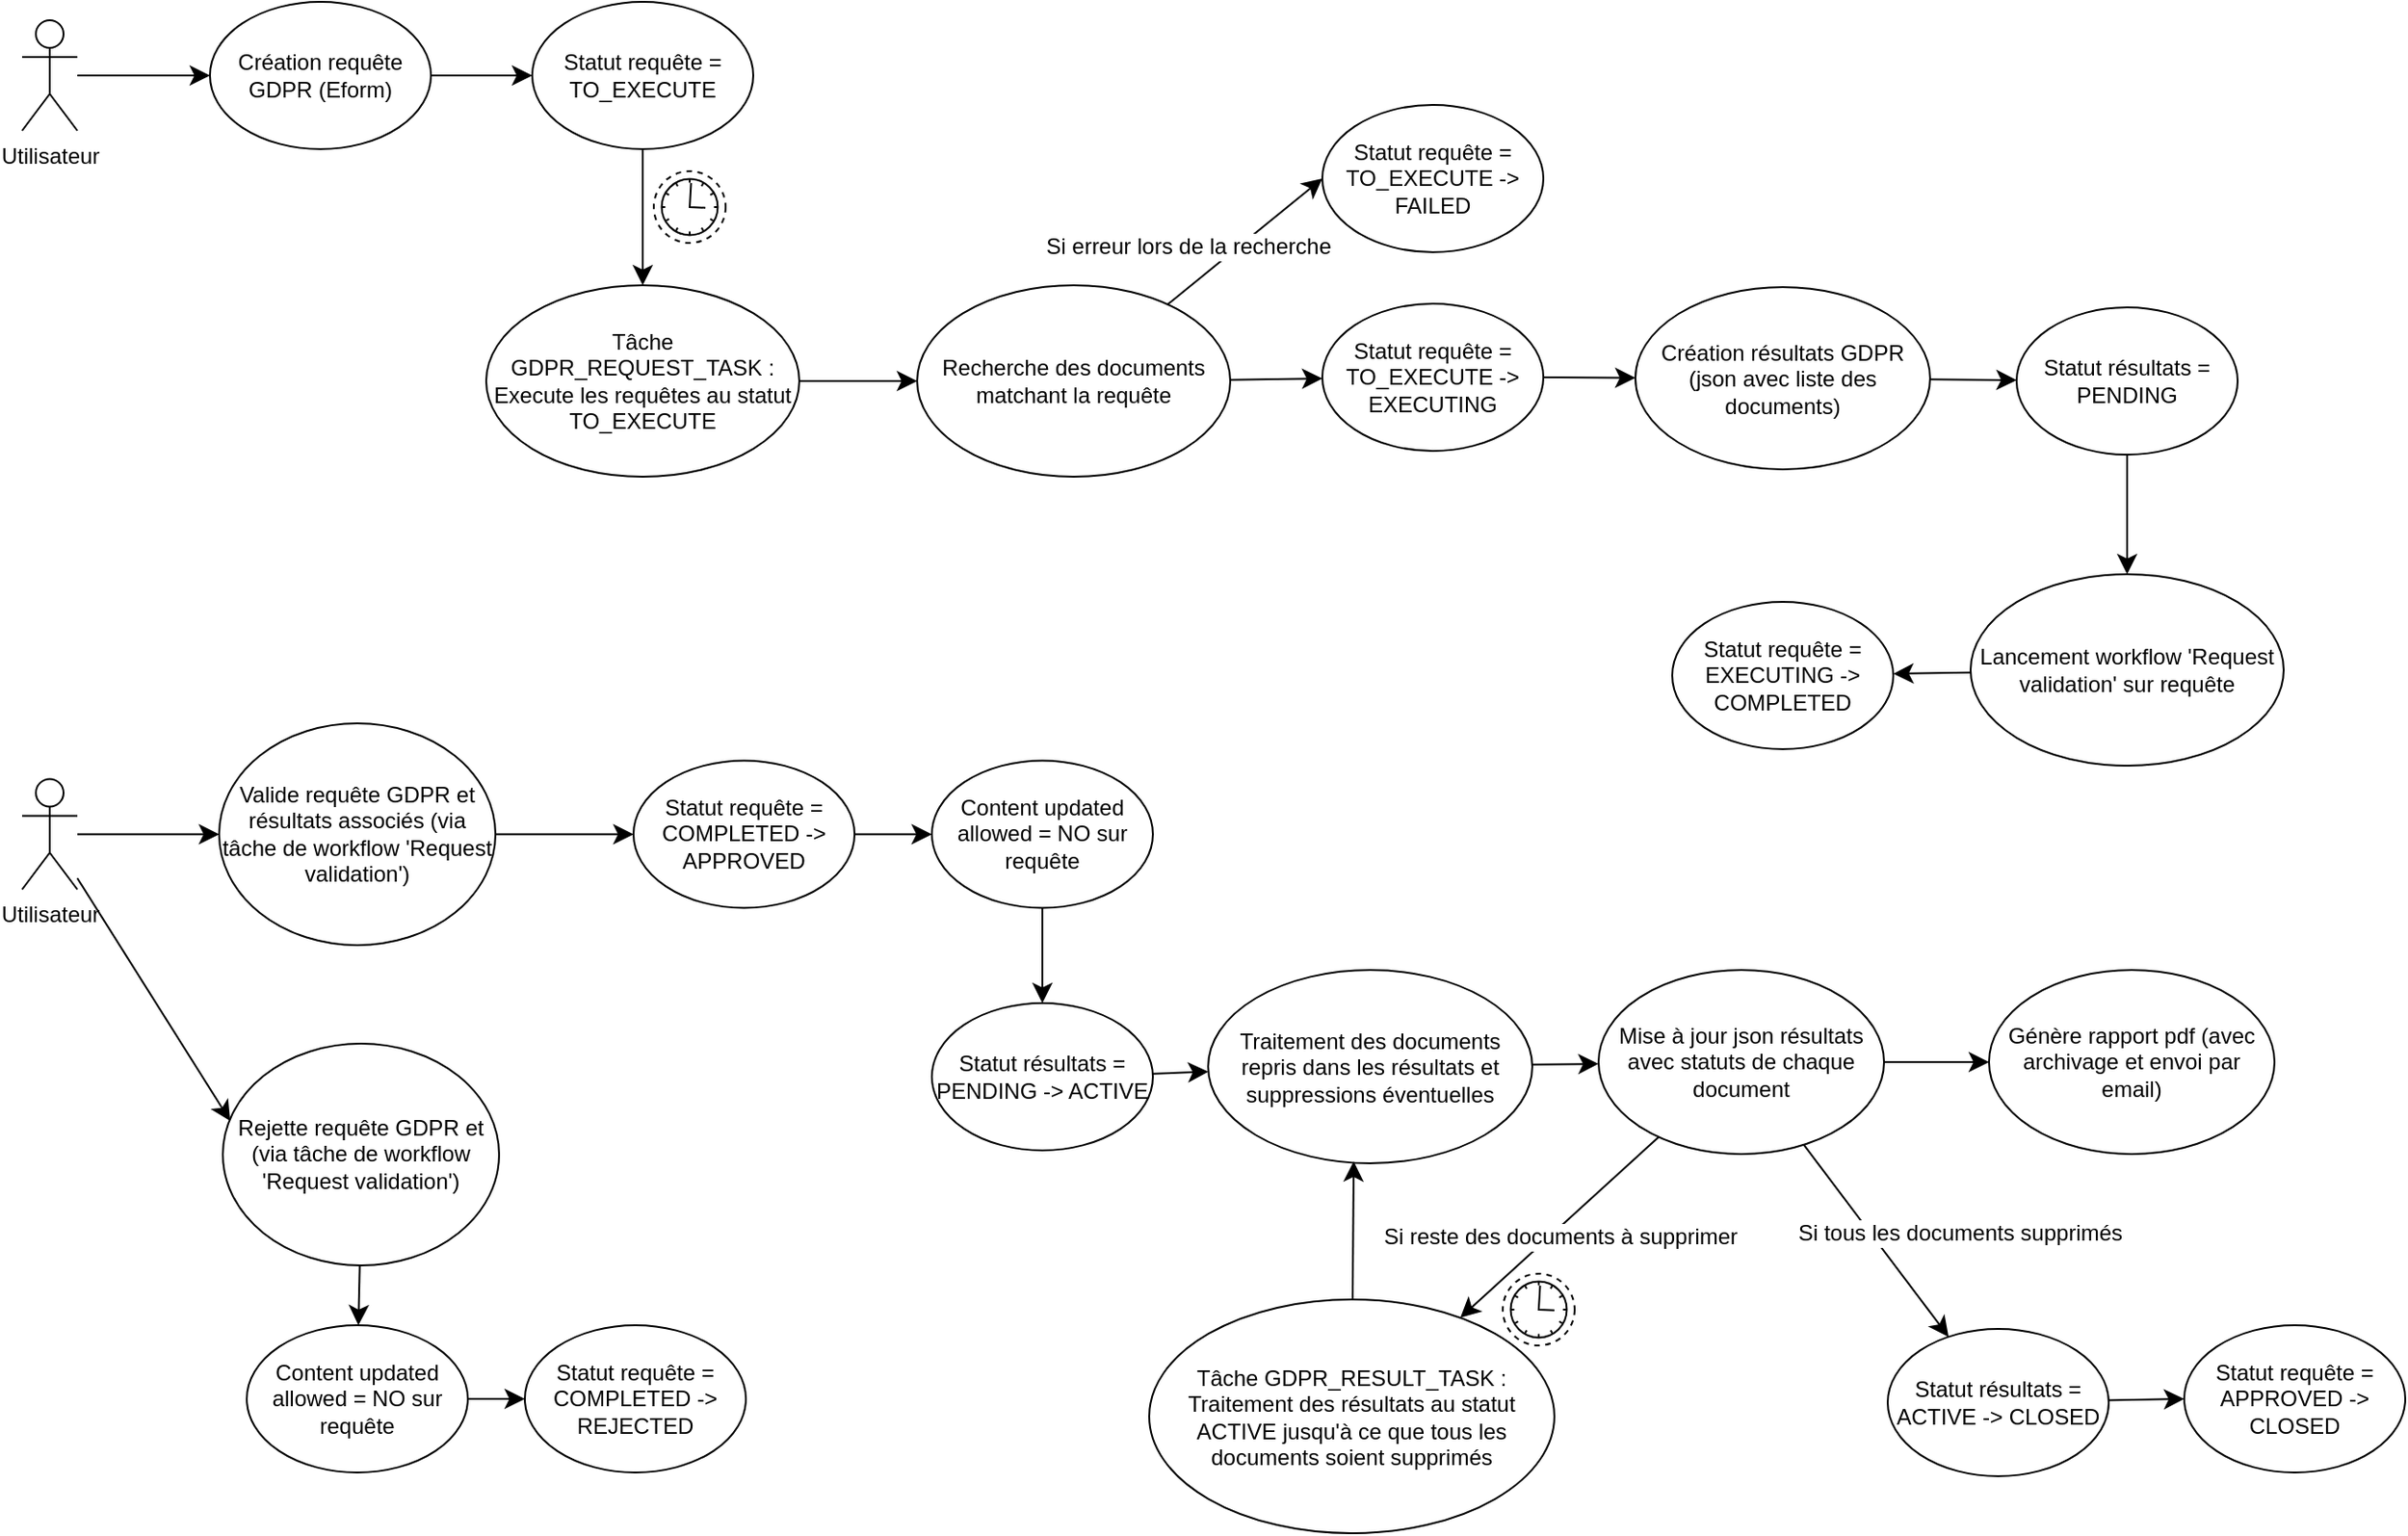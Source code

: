 <mxfile version="24.2.3" type="github">
  <diagram name="Page-1" id="GRHu8RxMNXAJBxAdQUsW">
    <mxGraphModel dx="2234" dy="1204" grid="0" gridSize="10" guides="1" tooltips="1" connect="1" arrows="1" fold="1" page="0" pageScale="1" pageWidth="827" pageHeight="1169" math="0" shadow="0">
      <root>
        <mxCell id="0" />
        <mxCell id="1" parent="0" />
        <mxCell id="-7W27BLvMPK36RZUXrOV-3" style="edgeStyle=none;curved=1;rounded=0;orthogonalLoop=1;jettySize=auto;html=1;fontSize=12;startSize=8;endSize=8;" edge="1" parent="1" source="-7W27BLvMPK36RZUXrOV-1" target="-7W27BLvMPK36RZUXrOV-2">
          <mxGeometry relative="1" as="geometry" />
        </mxCell>
        <mxCell id="-7W27BLvMPK36RZUXrOV-1" value="Création requête GDPR (Eform)" style="ellipse;whiteSpace=wrap;html=1;" vertex="1" parent="1">
          <mxGeometry x="-379" y="-79" width="120" height="80" as="geometry" />
        </mxCell>
        <mxCell id="-7W27BLvMPK36RZUXrOV-5" style="edgeStyle=none;curved=1;rounded=0;orthogonalLoop=1;jettySize=auto;html=1;fontSize=12;startSize=8;endSize=8;" edge="1" parent="1" source="-7W27BLvMPK36RZUXrOV-2" target="-7W27BLvMPK36RZUXrOV-4">
          <mxGeometry relative="1" as="geometry" />
        </mxCell>
        <mxCell id="-7W27BLvMPK36RZUXrOV-2" value="Statut requête = TO_EXECUTE" style="ellipse;whiteSpace=wrap;html=1;" vertex="1" parent="1">
          <mxGeometry x="-204" y="-79" width="120" height="80" as="geometry" />
        </mxCell>
        <mxCell id="-7W27BLvMPK36RZUXrOV-7" style="edgeStyle=none;curved=1;rounded=0;orthogonalLoop=1;jettySize=auto;html=1;fontSize=12;startSize=8;endSize=8;" edge="1" parent="1" source="-7W27BLvMPK36RZUXrOV-4" target="-7W27BLvMPK36RZUXrOV-6">
          <mxGeometry relative="1" as="geometry" />
        </mxCell>
        <mxCell id="-7W27BLvMPK36RZUXrOV-4" value="Tâche GDPR_REQUEST_TASK : Execute les requêtes au statut TO_EXECUTE" style="ellipse;whiteSpace=wrap;html=1;" vertex="1" parent="1">
          <mxGeometry x="-229" y="75" width="170" height="104" as="geometry" />
        </mxCell>
        <mxCell id="-7W27BLvMPK36RZUXrOV-9" style="edgeStyle=none;curved=1;rounded=0;orthogonalLoop=1;jettySize=auto;html=1;fontSize=12;startSize=8;endSize=8;" edge="1" parent="1" source="-7W27BLvMPK36RZUXrOV-6" target="-7W27BLvMPK36RZUXrOV-8">
          <mxGeometry relative="1" as="geometry" />
        </mxCell>
        <mxCell id="-7W27BLvMPK36RZUXrOV-47" style="edgeStyle=none;curved=1;rounded=0;orthogonalLoop=1;jettySize=auto;html=1;entryX=0;entryY=0.5;entryDx=0;entryDy=0;fontSize=12;startSize=8;endSize=8;" edge="1" parent="1" source="-7W27BLvMPK36RZUXrOV-6" target="-7W27BLvMPK36RZUXrOV-46">
          <mxGeometry relative="1" as="geometry" />
        </mxCell>
        <mxCell id="-7W27BLvMPK36RZUXrOV-48" value="Si erreur lors de la recherche" style="edgeLabel;html=1;align=center;verticalAlign=middle;resizable=0;points=[];fontSize=12;" vertex="1" connectable="0" parent="-7W27BLvMPK36RZUXrOV-47">
          <mxGeometry x="0.201" y="-1" relative="1" as="geometry">
            <mxPoint x="-40" y="9" as="offset" />
          </mxGeometry>
        </mxCell>
        <mxCell id="-7W27BLvMPK36RZUXrOV-6" value="Recherche des documents matchant la requête" style="ellipse;whiteSpace=wrap;html=1;" vertex="1" parent="1">
          <mxGeometry x="5" y="75" width="170" height="104" as="geometry" />
        </mxCell>
        <mxCell id="-7W27BLvMPK36RZUXrOV-11" style="edgeStyle=none;curved=1;rounded=0;orthogonalLoop=1;jettySize=auto;html=1;fontSize=12;startSize=8;endSize=8;" edge="1" parent="1" source="-7W27BLvMPK36RZUXrOV-8" target="-7W27BLvMPK36RZUXrOV-10">
          <mxGeometry relative="1" as="geometry" />
        </mxCell>
        <mxCell id="-7W27BLvMPK36RZUXrOV-8" value="Statut requête = TO_EXECUTE -&amp;gt; EXECUTING" style="ellipse;whiteSpace=wrap;html=1;" vertex="1" parent="1">
          <mxGeometry x="225" y="85" width="120" height="80" as="geometry" />
        </mxCell>
        <mxCell id="-7W27BLvMPK36RZUXrOV-15" style="edgeStyle=none;curved=1;rounded=0;orthogonalLoop=1;jettySize=auto;html=1;fontSize=12;startSize=8;endSize=8;" edge="1" parent="1" source="-7W27BLvMPK36RZUXrOV-22" target="-7W27BLvMPK36RZUXrOV-14">
          <mxGeometry relative="1" as="geometry" />
        </mxCell>
        <mxCell id="-7W27BLvMPK36RZUXrOV-23" style="edgeStyle=none;curved=1;rounded=0;orthogonalLoop=1;jettySize=auto;html=1;fontSize=12;startSize=8;endSize=8;" edge="1" parent="1" source="-7W27BLvMPK36RZUXrOV-10" target="-7W27BLvMPK36RZUXrOV-22">
          <mxGeometry relative="1" as="geometry" />
        </mxCell>
        <mxCell id="-7W27BLvMPK36RZUXrOV-10" value="Création résultats GDPR (json avec liste des documents)" style="ellipse;whiteSpace=wrap;html=1;" vertex="1" parent="1">
          <mxGeometry x="395" y="76" width="160" height="99" as="geometry" />
        </mxCell>
        <mxCell id="-7W27BLvMPK36RZUXrOV-13" style="edgeStyle=none;curved=1;rounded=0;orthogonalLoop=1;jettySize=auto;html=1;fontSize=12;startSize=8;endSize=8;" edge="1" parent="1" source="-7W27BLvMPK36RZUXrOV-12" target="-7W27BLvMPK36RZUXrOV-1">
          <mxGeometry relative="1" as="geometry" />
        </mxCell>
        <mxCell id="-7W27BLvMPK36RZUXrOV-12" value="Utilisateur" style="shape=umlActor;verticalLabelPosition=bottom;verticalAlign=top;html=1;outlineConnect=0;" vertex="1" parent="1">
          <mxGeometry x="-481" y="-69" width="30" height="60" as="geometry" />
        </mxCell>
        <mxCell id="-7W27BLvMPK36RZUXrOV-17" style="edgeStyle=none;curved=1;rounded=0;orthogonalLoop=1;jettySize=auto;html=1;fontSize=12;startSize=8;endSize=8;" edge="1" parent="1" source="-7W27BLvMPK36RZUXrOV-14" target="-7W27BLvMPK36RZUXrOV-16">
          <mxGeometry relative="1" as="geometry" />
        </mxCell>
        <mxCell id="-7W27BLvMPK36RZUXrOV-14" value="Lancement workflow &#39;Request validation&#39; sur requête" style="ellipse;whiteSpace=wrap;html=1;" vertex="1" parent="1">
          <mxGeometry x="577" y="232" width="170" height="104" as="geometry" />
        </mxCell>
        <mxCell id="-7W27BLvMPK36RZUXrOV-16" value="Statut requête = EXECUTING -&amp;gt; COMPLETED" style="ellipse;whiteSpace=wrap;html=1;" vertex="1" parent="1">
          <mxGeometry x="415" y="247" width="120" height="80" as="geometry" />
        </mxCell>
        <mxCell id="-7W27BLvMPK36RZUXrOV-18" value="" style="points=[[0.145,0.145,0],[0.5,0,0],[0.855,0.145,0],[1,0.5,0],[0.855,0.855,0],[0.5,1,0],[0.145,0.855,0],[0,0.5,0]];shape=mxgraph.bpmn.event;html=1;verticalLabelPosition=bottom;labelBackgroundColor=#ffffff;verticalAlign=top;align=center;perimeter=ellipsePerimeter;outlineConnect=0;aspect=fixed;outline=eventNonint;symbol=timer;" vertex="1" parent="1">
          <mxGeometry x="-138" y="13" width="39" height="39" as="geometry" />
        </mxCell>
        <mxCell id="-7W27BLvMPK36RZUXrOV-21" style="edgeStyle=none;curved=1;rounded=0;orthogonalLoop=1;jettySize=auto;html=1;entryX=0;entryY=0.5;entryDx=0;entryDy=0;fontSize=12;startSize=8;endSize=8;" edge="1" parent="1" source="-7W27BLvMPK36RZUXrOV-19" target="-7W27BLvMPK36RZUXrOV-20">
          <mxGeometry relative="1" as="geometry" />
        </mxCell>
        <mxCell id="-7W27BLvMPK36RZUXrOV-19" value="Utilisateur" style="shape=umlActor;verticalLabelPosition=bottom;verticalAlign=top;html=1;outlineConnect=0;" vertex="1" parent="1">
          <mxGeometry x="-481" y="343.25" width="30" height="60" as="geometry" />
        </mxCell>
        <mxCell id="-7W27BLvMPK36RZUXrOV-25" style="edgeStyle=none;curved=1;rounded=0;orthogonalLoop=1;jettySize=auto;html=1;entryX=0;entryY=0.5;entryDx=0;entryDy=0;fontSize=12;startSize=8;endSize=8;" edge="1" parent="1" source="-7W27BLvMPK36RZUXrOV-20" target="-7W27BLvMPK36RZUXrOV-24">
          <mxGeometry relative="1" as="geometry" />
        </mxCell>
        <mxCell id="-7W27BLvMPK36RZUXrOV-20" value="Valide requête GDPR et résultats associés (via tâche de workflow &#39;Request validation&#39;)" style="ellipse;whiteSpace=wrap;html=1;" vertex="1" parent="1">
          <mxGeometry x="-374" y="313" width="150" height="120.5" as="geometry" />
        </mxCell>
        <mxCell id="-7W27BLvMPK36RZUXrOV-22" value="Statut résultats = PENDING" style="ellipse;whiteSpace=wrap;html=1;" vertex="1" parent="1">
          <mxGeometry x="602" y="87" width="120" height="80" as="geometry" />
        </mxCell>
        <mxCell id="-7W27BLvMPK36RZUXrOV-27" style="edgeStyle=none;curved=1;rounded=0;orthogonalLoop=1;jettySize=auto;html=1;fontSize=12;startSize=8;endSize=8;" edge="1" parent="1" source="-7W27BLvMPK36RZUXrOV-24" target="-7W27BLvMPK36RZUXrOV-26">
          <mxGeometry relative="1" as="geometry" />
        </mxCell>
        <mxCell id="-7W27BLvMPK36RZUXrOV-24" value="Statut requête = COMPLETED -&amp;gt; APPROVED" style="ellipse;whiteSpace=wrap;html=1;" vertex="1" parent="1">
          <mxGeometry x="-149" y="333.25" width="120" height="80" as="geometry" />
        </mxCell>
        <mxCell id="-7W27BLvMPK36RZUXrOV-29" style="edgeStyle=none;curved=1;rounded=0;orthogonalLoop=1;jettySize=auto;html=1;fontSize=12;startSize=8;endSize=8;" edge="1" parent="1" source="-7W27BLvMPK36RZUXrOV-26" target="-7W27BLvMPK36RZUXrOV-28">
          <mxGeometry relative="1" as="geometry" />
        </mxCell>
        <mxCell id="-7W27BLvMPK36RZUXrOV-26" value="Content updated allowed = NO sur requête" style="ellipse;whiteSpace=wrap;html=1;" vertex="1" parent="1">
          <mxGeometry x="13" y="333.25" width="120" height="80" as="geometry" />
        </mxCell>
        <mxCell id="-7W27BLvMPK36RZUXrOV-31" style="edgeStyle=none;curved=1;rounded=0;orthogonalLoop=1;jettySize=auto;html=1;fontSize=12;startSize=8;endSize=8;" edge="1" parent="1" source="-7W27BLvMPK36RZUXrOV-28" target="-7W27BLvMPK36RZUXrOV-30">
          <mxGeometry relative="1" as="geometry" />
        </mxCell>
        <mxCell id="-7W27BLvMPK36RZUXrOV-28" value="Statut résultats = PENDING -&amp;gt; ACTIVE" style="ellipse;whiteSpace=wrap;html=1;" vertex="1" parent="1">
          <mxGeometry x="13" y="465" width="120" height="80" as="geometry" />
        </mxCell>
        <mxCell id="-7W27BLvMPK36RZUXrOV-33" style="edgeStyle=none;curved=1;rounded=0;orthogonalLoop=1;jettySize=auto;html=1;fontSize=12;startSize=8;endSize=8;" edge="1" parent="1" source="-7W27BLvMPK36RZUXrOV-30" target="-7W27BLvMPK36RZUXrOV-32">
          <mxGeometry relative="1" as="geometry" />
        </mxCell>
        <mxCell id="-7W27BLvMPK36RZUXrOV-30" value="Traitement des documents repris dans les résultats et suppressions éventuelles" style="ellipse;whiteSpace=wrap;html=1;" vertex="1" parent="1">
          <mxGeometry x="163" y="447" width="176" height="105" as="geometry" />
        </mxCell>
        <mxCell id="-7W27BLvMPK36RZUXrOV-35" style="edgeStyle=none;curved=1;rounded=0;orthogonalLoop=1;jettySize=auto;html=1;fontSize=12;startSize=8;endSize=8;" edge="1" parent="1" source="-7W27BLvMPK36RZUXrOV-32" target="-7W27BLvMPK36RZUXrOV-34">
          <mxGeometry relative="1" as="geometry" />
        </mxCell>
        <mxCell id="-7W27BLvMPK36RZUXrOV-36" value="Si tous les documents supprimés" style="edgeLabel;html=1;align=center;verticalAlign=middle;resizable=0;points=[];fontSize=12;" vertex="1" connectable="0" parent="-7W27BLvMPK36RZUXrOV-35">
          <mxGeometry x="-0.142" y="1" relative="1" as="geometry">
            <mxPoint x="50" y="4" as="offset" />
          </mxGeometry>
        </mxCell>
        <mxCell id="-7W27BLvMPK36RZUXrOV-42" style="edgeStyle=none;curved=1;rounded=0;orthogonalLoop=1;jettySize=auto;html=1;fontSize=12;startSize=8;endSize=8;" edge="1" parent="1" source="-7W27BLvMPK36RZUXrOV-32" target="-7W27BLvMPK36RZUXrOV-41">
          <mxGeometry relative="1" as="geometry" />
        </mxCell>
        <mxCell id="-7W27BLvMPK36RZUXrOV-43" value="Si reste des documents à supprimer" style="edgeLabel;html=1;align=center;verticalAlign=middle;resizable=0;points=[];fontSize=12;" vertex="1" connectable="0" parent="-7W27BLvMPK36RZUXrOV-42">
          <mxGeometry x="0.051" y="4" relative="1" as="geometry">
            <mxPoint as="offset" />
          </mxGeometry>
        </mxCell>
        <mxCell id="-7W27BLvMPK36RZUXrOV-57" style="edgeStyle=none;curved=1;rounded=0;orthogonalLoop=1;jettySize=auto;html=1;fontSize=12;startSize=8;endSize=8;" edge="1" parent="1" source="-7W27BLvMPK36RZUXrOV-32" target="-7W27BLvMPK36RZUXrOV-56">
          <mxGeometry relative="1" as="geometry" />
        </mxCell>
        <mxCell id="-7W27BLvMPK36RZUXrOV-32" value="Mise à jour json résultats avec statuts de chaque document" style="ellipse;whiteSpace=wrap;html=1;" vertex="1" parent="1">
          <mxGeometry x="375" y="447" width="155" height="100" as="geometry" />
        </mxCell>
        <mxCell id="-7W27BLvMPK36RZUXrOV-40" style="edgeStyle=none;curved=1;rounded=0;orthogonalLoop=1;jettySize=auto;html=1;entryX=0;entryY=0.5;entryDx=0;entryDy=0;fontSize=12;startSize=8;endSize=8;" edge="1" parent="1" source="-7W27BLvMPK36RZUXrOV-34" target="-7W27BLvMPK36RZUXrOV-37">
          <mxGeometry relative="1" as="geometry" />
        </mxCell>
        <mxCell id="-7W27BLvMPK36RZUXrOV-34" value="Statut résultats = ACTIVE -&amp;gt; CLOSED" style="ellipse;whiteSpace=wrap;html=1;" vertex="1" parent="1">
          <mxGeometry x="532" y="642" width="120" height="80" as="geometry" />
        </mxCell>
        <mxCell id="-7W27BLvMPK36RZUXrOV-37" value="Statut requête = APPROVED -&amp;gt; CLOSED" style="ellipse;whiteSpace=wrap;html=1;" vertex="1" parent="1">
          <mxGeometry x="693" y="640" width="120" height="80" as="geometry" />
        </mxCell>
        <mxCell id="-7W27BLvMPK36RZUXrOV-41" value="Tâche GDPR_RESULT_TASK : Traitement des résultats au statut ACTIVE jusqu&#39;à ce que tous les documents soient supprimés" style="ellipse;whiteSpace=wrap;html=1;" vertex="1" parent="1">
          <mxGeometry x="131" y="626" width="220" height="127" as="geometry" />
        </mxCell>
        <mxCell id="-7W27BLvMPK36RZUXrOV-44" value="" style="points=[[0.145,0.145,0],[0.5,0,0],[0.855,0.145,0],[1,0.5,0],[0.855,0.855,0],[0.5,1,0],[0.145,0.855,0],[0,0.5,0]];shape=mxgraph.bpmn.event;html=1;verticalLabelPosition=bottom;labelBackgroundColor=#ffffff;verticalAlign=top;align=center;perimeter=ellipsePerimeter;outlineConnect=0;aspect=fixed;outline=eventNonint;symbol=timer;" vertex="1" parent="1">
          <mxGeometry x="323" y="612" width="39" height="39" as="geometry" />
        </mxCell>
        <mxCell id="-7W27BLvMPK36RZUXrOV-45" style="edgeStyle=none;curved=1;rounded=0;orthogonalLoop=1;jettySize=auto;html=1;entryX=0.449;entryY=0.99;entryDx=0;entryDy=0;entryPerimeter=0;fontSize=12;startSize=8;endSize=8;" edge="1" parent="1" source="-7W27BLvMPK36RZUXrOV-41" target="-7W27BLvMPK36RZUXrOV-30">
          <mxGeometry relative="1" as="geometry" />
        </mxCell>
        <mxCell id="-7W27BLvMPK36RZUXrOV-46" value="&lt;div&gt;Statut requête = TO_EXECUTE -&amp;gt; FAILED&lt;br&gt;&lt;/div&gt;" style="ellipse;whiteSpace=wrap;html=1;" vertex="1" parent="1">
          <mxGeometry x="225" y="-23" width="120" height="80" as="geometry" />
        </mxCell>
        <mxCell id="-7W27BLvMPK36RZUXrOV-53" style="edgeStyle=none;curved=1;rounded=0;orthogonalLoop=1;jettySize=auto;html=1;fontSize=12;startSize=8;endSize=8;" edge="1" parent="1" source="-7W27BLvMPK36RZUXrOV-49" target="-7W27BLvMPK36RZUXrOV-51">
          <mxGeometry relative="1" as="geometry" />
        </mxCell>
        <mxCell id="-7W27BLvMPK36RZUXrOV-49" value="Rejette requête GDPR et (via tâche de workflow &#39;Request validation&#39;)" style="ellipse;whiteSpace=wrap;html=1;" vertex="1" parent="1">
          <mxGeometry x="-372" y="487" width="150" height="120.5" as="geometry" />
        </mxCell>
        <mxCell id="-7W27BLvMPK36RZUXrOV-50" style="edgeStyle=none;curved=1;rounded=0;orthogonalLoop=1;jettySize=auto;html=1;entryX=0.027;entryY=0.349;entryDx=0;entryDy=0;entryPerimeter=0;fontSize=12;startSize=8;endSize=8;" edge="1" parent="1" source="-7W27BLvMPK36RZUXrOV-19" target="-7W27BLvMPK36RZUXrOV-49">
          <mxGeometry relative="1" as="geometry" />
        </mxCell>
        <mxCell id="-7W27BLvMPK36RZUXrOV-55" style="edgeStyle=none;curved=1;rounded=0;orthogonalLoop=1;jettySize=auto;html=1;fontSize=12;startSize=8;endSize=8;" edge="1" parent="1" source="-7W27BLvMPK36RZUXrOV-51" target="-7W27BLvMPK36RZUXrOV-54">
          <mxGeometry relative="1" as="geometry" />
        </mxCell>
        <mxCell id="-7W27BLvMPK36RZUXrOV-51" value="Content updated allowed = NO sur requête" style="ellipse;whiteSpace=wrap;html=1;" vertex="1" parent="1">
          <mxGeometry x="-359" y="640" width="120" height="80" as="geometry" />
        </mxCell>
        <mxCell id="-7W27BLvMPK36RZUXrOV-54" value="Statut requête = COMPLETED -&amp;gt; REJECTED" style="ellipse;whiteSpace=wrap;html=1;" vertex="1" parent="1">
          <mxGeometry x="-208" y="640" width="120" height="80" as="geometry" />
        </mxCell>
        <mxCell id="-7W27BLvMPK36RZUXrOV-56" value="Génère rapport pdf (avec archivage et envoi par email)" style="ellipse;whiteSpace=wrap;html=1;" vertex="1" parent="1">
          <mxGeometry x="587" y="447" width="155" height="100" as="geometry" />
        </mxCell>
      </root>
    </mxGraphModel>
  </diagram>
</mxfile>
